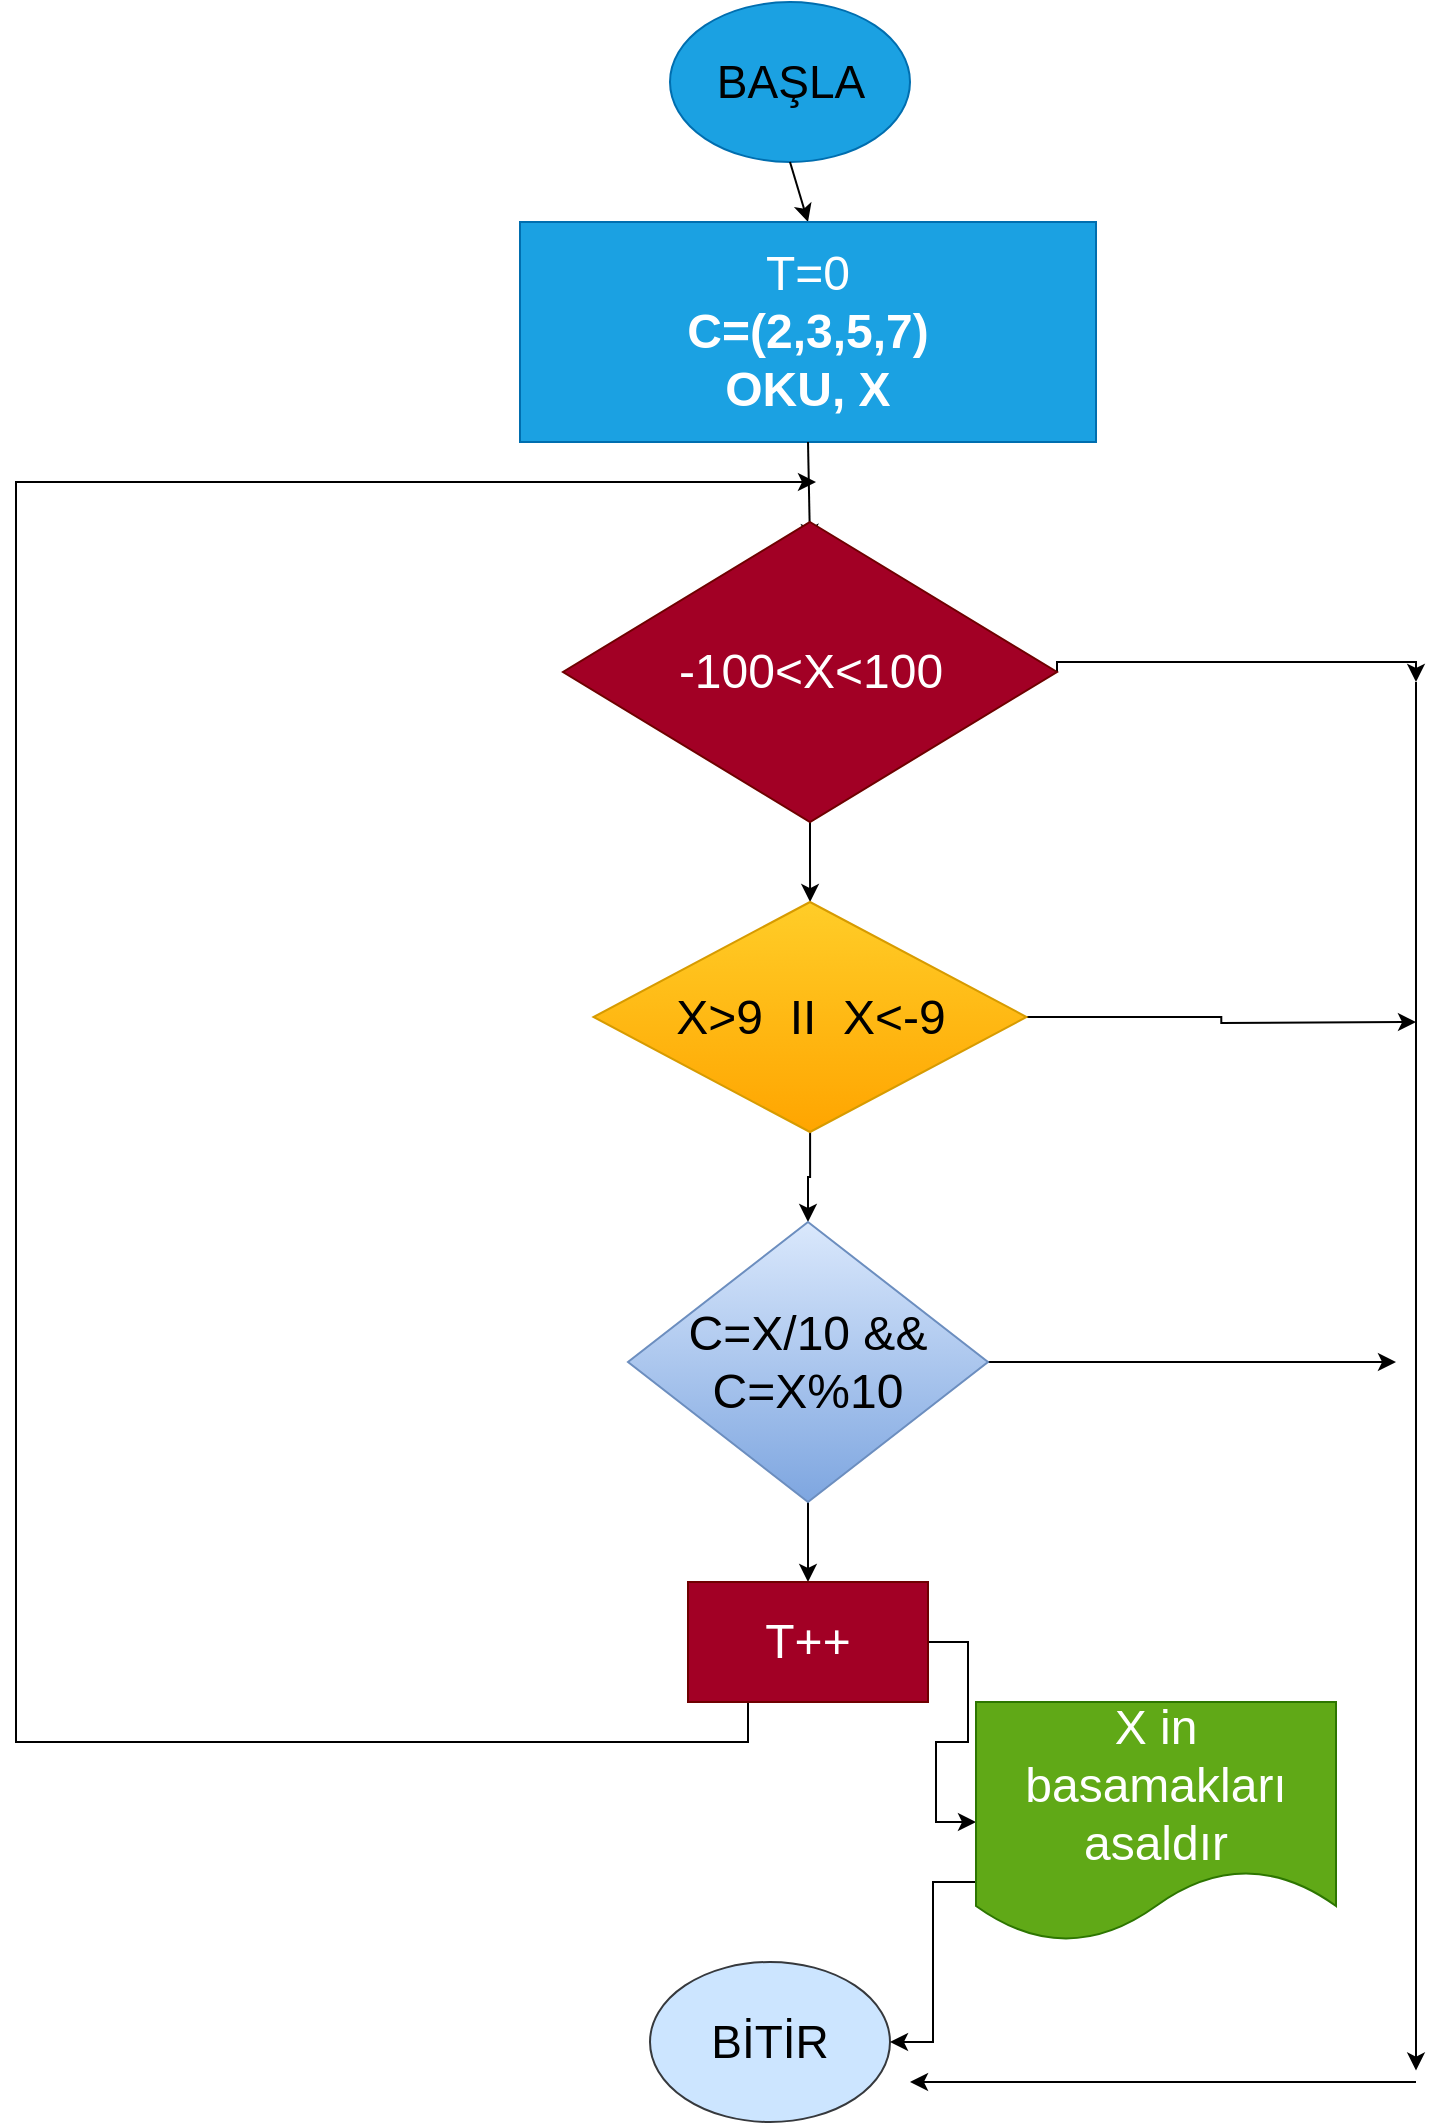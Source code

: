 <mxfile version="20.2.3" type="device"><diagram id="C5RBs43oDa-KdzZeNtuy" name="Page-1"><mxGraphModel dx="1240" dy="790" grid="1" gridSize="10" guides="1" tooltips="1" connect="1" arrows="1" fold="1" page="1" pageScale="1" pageWidth="827" pageHeight="1169" math="0" shadow="0"><root><mxCell id="WIyWlLk6GJQsqaUBKTNV-0"/><mxCell id="WIyWlLk6GJQsqaUBKTNV-1" parent="WIyWlLk6GJQsqaUBKTNV-0"/><mxCell id="Qj83vR1XmuHrjFxbvnhl-3" value="" style="ellipse;whiteSpace=wrap;html=1;fillColor=#1ba1e2;strokeColor=#006EAF;fontColor=#ffffff;labelBackgroundColor=#4AC3FF;" vertex="1" parent="WIyWlLk6GJQsqaUBKTNV-1"><mxGeometry x="387" y="40" width="120" height="80" as="geometry"/></mxCell><mxCell id="Qj83vR1XmuHrjFxbvnhl-5" value="" style="endArrow=classic;html=1;rounded=0;fontColor=#000000;exitX=0.5;exitY=1;exitDx=0;exitDy=0;entryX=0.5;entryY=0;entryDx=0;entryDy=0;" edge="1" parent="WIyWlLk6GJQsqaUBKTNV-1" source="Qj83vR1XmuHrjFxbvnhl-3" target="Qj83vR1XmuHrjFxbvnhl-31"><mxGeometry width="50" height="50" relative="1" as="geometry"><mxPoint x="390" y="410" as="sourcePoint"/><mxPoint x="221.5" y="280" as="targetPoint"/></mxGeometry></mxCell><mxCell id="Qj83vR1XmuHrjFxbvnhl-8" value="BAŞLA" style="text;html=1;resizable=0;autosize=1;align=center;verticalAlign=middle;points=[];fillColor=none;strokeColor=none;rounded=0;labelBackgroundColor=none;fontSize=23;fontColor=#000000;" vertex="1" parent="WIyWlLk6GJQsqaUBKTNV-1"><mxGeometry x="397" y="60" width="100" height="40" as="geometry"/></mxCell><mxCell id="Qj83vR1XmuHrjFxbvnhl-13" value="BİTİR" style="ellipse;whiteSpace=wrap;html=1;labelBackgroundColor=none;fontSize=23;fillColor=#cce5ff;strokeColor=#36393d;" vertex="1" parent="WIyWlLk6GJQsqaUBKTNV-1"><mxGeometry x="377" y="1020" width="120" height="80" as="geometry"/></mxCell><mxCell id="Qj83vR1XmuHrjFxbvnhl-31" value="T=0&lt;br&gt;&lt;b&gt;C=(2,3,5,7)&lt;br&gt;OKU, X&lt;br&gt;&lt;/b&gt;" style="rounded=0;whiteSpace=wrap;html=1;labelBackgroundColor=none;fontSize=24;fillColor=#1ba1e2;strokeColor=#006EAF;fontColor=#ffffff;" vertex="1" parent="WIyWlLk6GJQsqaUBKTNV-1"><mxGeometry x="312" y="150" width="288" height="110" as="geometry"/></mxCell><mxCell id="Qj83vR1XmuHrjFxbvnhl-33" value="" style="endArrow=classic;html=1;rounded=0;fontSize=24;fontColor=#000000;entryX=0.5;entryY=0;entryDx=0;entryDy=0;exitX=0.5;exitY=1;exitDx=0;exitDy=0;" edge="1" parent="WIyWlLk6GJQsqaUBKTNV-1" source="Qj83vR1XmuHrjFxbvnhl-31"><mxGeometry width="50" height="50" relative="1" as="geometry"><mxPoint x="310" y="420" as="sourcePoint"/><mxPoint x="457" y="310" as="targetPoint"/></mxGeometry></mxCell><mxCell id="Qj83vR1XmuHrjFxbvnhl-46" value="" style="edgeStyle=orthogonalEdgeStyle;rounded=0;orthogonalLoop=1;jettySize=auto;html=1;fontSize=24;fontColor=#000000;" edge="1" parent="WIyWlLk6GJQsqaUBKTNV-1" source="Qj83vR1XmuHrjFxbvnhl-36" target="Qj83vR1XmuHrjFxbvnhl-45"><mxGeometry relative="1" as="geometry"/></mxCell><mxCell id="Qj83vR1XmuHrjFxbvnhl-56" style="edgeStyle=orthogonalEdgeStyle;rounded=0;orthogonalLoop=1;jettySize=auto;html=1;exitX=1;exitY=0.5;exitDx=0;exitDy=0;fontSize=24;fontColor=#000000;" edge="1" parent="WIyWlLk6GJQsqaUBKTNV-1" source="Qj83vR1XmuHrjFxbvnhl-36"><mxGeometry relative="1" as="geometry"><mxPoint x="760" y="380" as="targetPoint"/><Array as="points"><mxPoint x="581" y="370"/><mxPoint x="760" y="370"/></Array></mxGeometry></mxCell><mxCell id="Qj83vR1XmuHrjFxbvnhl-36" value="-100&amp;lt;X&amp;lt;100" style="rhombus;whiteSpace=wrap;html=1;labelBackgroundColor=none;fontSize=24;fontColor=#ffffff;fillColor=#a20025;strokeColor=#6F0000;" vertex="1" parent="WIyWlLk6GJQsqaUBKTNV-1"><mxGeometry x="333.5" y="300" width="247" height="150" as="geometry"/></mxCell><mxCell id="Qj83vR1XmuHrjFxbvnhl-48" value="" style="edgeStyle=orthogonalEdgeStyle;rounded=0;orthogonalLoop=1;jettySize=auto;html=1;fontSize=24;fontColor=#000000;" edge="1" parent="WIyWlLk6GJQsqaUBKTNV-1" source="Qj83vR1XmuHrjFxbvnhl-45" target="Qj83vR1XmuHrjFxbvnhl-47"><mxGeometry relative="1" as="geometry"/></mxCell><mxCell id="Qj83vR1XmuHrjFxbvnhl-57" style="edgeStyle=orthogonalEdgeStyle;rounded=0;orthogonalLoop=1;jettySize=auto;html=1;exitX=1;exitY=0.5;exitDx=0;exitDy=0;fontSize=24;fontColor=#000000;" edge="1" parent="WIyWlLk6GJQsqaUBKTNV-1" source="Qj83vR1XmuHrjFxbvnhl-45"><mxGeometry relative="1" as="geometry"><mxPoint x="760" y="550" as="targetPoint"/></mxGeometry></mxCell><mxCell id="Qj83vR1XmuHrjFxbvnhl-45" value="X&amp;gt;9&amp;nbsp; II&amp;nbsp; X&amp;lt;-9" style="rhombus;whiteSpace=wrap;html=1;labelBackgroundColor=none;fontSize=24;fillColor=#ffcd28;gradientColor=#ffa500;strokeColor=#d79b00;" vertex="1" parent="WIyWlLk6GJQsqaUBKTNV-1"><mxGeometry x="348.75" y="490" width="216.5" height="115" as="geometry"/></mxCell><mxCell id="Qj83vR1XmuHrjFxbvnhl-50" value="" style="edgeStyle=orthogonalEdgeStyle;rounded=0;orthogonalLoop=1;jettySize=auto;html=1;fontSize=24;fontColor=#000000;" edge="1" parent="WIyWlLk6GJQsqaUBKTNV-1" source="Qj83vR1XmuHrjFxbvnhl-47" target="Qj83vR1XmuHrjFxbvnhl-49"><mxGeometry relative="1" as="geometry"/></mxCell><mxCell id="Qj83vR1XmuHrjFxbvnhl-58" style="edgeStyle=orthogonalEdgeStyle;rounded=0;orthogonalLoop=1;jettySize=auto;html=1;exitX=1;exitY=0.5;exitDx=0;exitDy=0;fontSize=24;fontColor=#000000;" edge="1" parent="WIyWlLk6GJQsqaUBKTNV-1" source="Qj83vR1XmuHrjFxbvnhl-47"><mxGeometry relative="1" as="geometry"><mxPoint x="750" y="720" as="targetPoint"/></mxGeometry></mxCell><mxCell id="Qj83vR1XmuHrjFxbvnhl-47" value="C=X/10 &amp;amp;&amp;amp;&lt;br&gt;C=X%10" style="rhombus;whiteSpace=wrap;html=1;labelBackgroundColor=none;fontSize=24;fillColor=#dae8fc;gradientColor=#7ea6e0;strokeColor=#6c8ebf;" vertex="1" parent="WIyWlLk6GJQsqaUBKTNV-1"><mxGeometry x="366" y="650" width="180" height="140" as="geometry"/></mxCell><mxCell id="Qj83vR1XmuHrjFxbvnhl-52" style="edgeStyle=orthogonalEdgeStyle;rounded=0;orthogonalLoop=1;jettySize=auto;html=1;exitX=0.25;exitY=1;exitDx=0;exitDy=0;fontSize=24;fontColor=#000000;" edge="1" parent="WIyWlLk6GJQsqaUBKTNV-1" source="Qj83vR1XmuHrjFxbvnhl-49"><mxGeometry relative="1" as="geometry"><mxPoint x="460" y="280" as="targetPoint"/><Array as="points"><mxPoint x="426" y="910"/><mxPoint x="60" y="910"/><mxPoint x="60" y="280"/></Array></mxGeometry></mxCell><mxCell id="Qj83vR1XmuHrjFxbvnhl-54" style="edgeStyle=orthogonalEdgeStyle;rounded=0;orthogonalLoop=1;jettySize=auto;html=1;exitX=1;exitY=0.5;exitDx=0;exitDy=0;fontSize=24;fontColor=#000000;" edge="1" parent="WIyWlLk6GJQsqaUBKTNV-1" source="Qj83vR1XmuHrjFxbvnhl-49" target="Qj83vR1XmuHrjFxbvnhl-53"><mxGeometry relative="1" as="geometry"/></mxCell><mxCell id="Qj83vR1XmuHrjFxbvnhl-49" value="T++" style="rounded=0;whiteSpace=wrap;html=1;labelBackgroundColor=none;fontSize=24;fontColor=#ffffff;fillColor=#a20025;strokeColor=#6F0000;" vertex="1" parent="WIyWlLk6GJQsqaUBKTNV-1"><mxGeometry x="396" y="830" width="120" height="60" as="geometry"/></mxCell><mxCell id="Qj83vR1XmuHrjFxbvnhl-55" style="edgeStyle=orthogonalEdgeStyle;rounded=0;orthogonalLoop=1;jettySize=auto;html=1;exitX=0;exitY=0.75;exitDx=0;exitDy=0;entryX=1;entryY=0.5;entryDx=0;entryDy=0;fontSize=24;fontColor=#000000;" edge="1" parent="WIyWlLk6GJQsqaUBKTNV-1" source="Qj83vR1XmuHrjFxbvnhl-53" target="Qj83vR1XmuHrjFxbvnhl-13"><mxGeometry relative="1" as="geometry"/></mxCell><mxCell id="Qj83vR1XmuHrjFxbvnhl-53" value="X in basamakları asaldır" style="shape=document;whiteSpace=wrap;html=1;boundedLbl=1;labelBackgroundColor=none;fontSize=24;fontColor=#ffffff;fillColor=#60a917;strokeColor=#2D7600;" vertex="1" parent="WIyWlLk6GJQsqaUBKTNV-1"><mxGeometry x="540" y="890" width="180" height="120" as="geometry"/></mxCell><mxCell id="Qj83vR1XmuHrjFxbvnhl-59" value="" style="endArrow=classic;html=1;rounded=0;fontSize=24;fontColor=#000000;" edge="1" parent="WIyWlLk6GJQsqaUBKTNV-1"><mxGeometry width="50" height="50" relative="1" as="geometry"><mxPoint x="760" y="380" as="sourcePoint"/><mxPoint x="760" y="1074.286" as="targetPoint"/></mxGeometry></mxCell><mxCell id="Qj83vR1XmuHrjFxbvnhl-60" value="" style="endArrow=classic;html=1;rounded=0;fontSize=24;fontColor=#000000;" edge="1" parent="WIyWlLk6GJQsqaUBKTNV-1"><mxGeometry width="50" height="50" relative="1" as="geometry"><mxPoint x="760" y="1080" as="sourcePoint"/><mxPoint x="507" y="1080" as="targetPoint"/></mxGeometry></mxCell></root></mxGraphModel></diagram></mxfile>